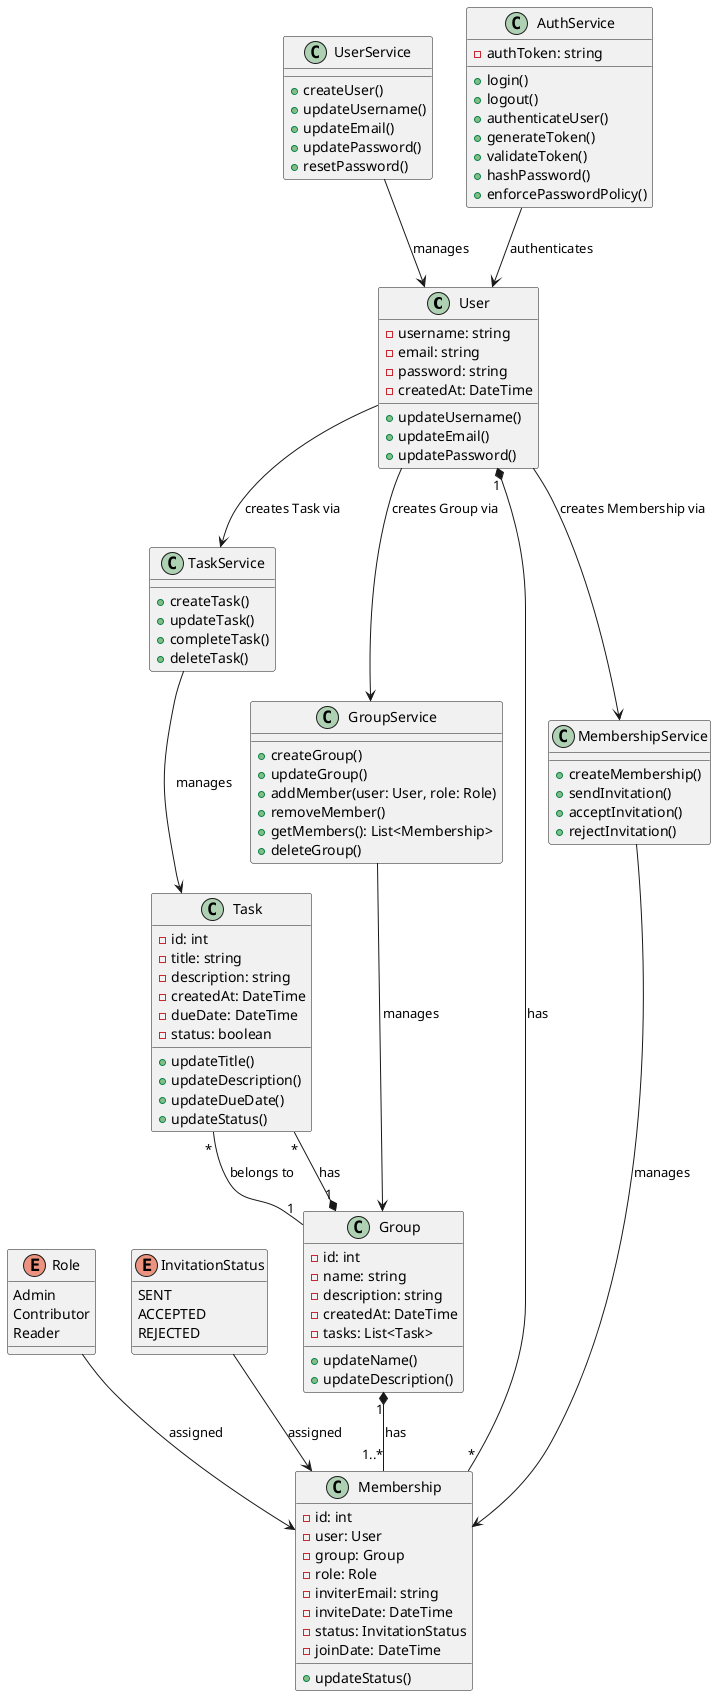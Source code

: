 @startuml

class User {
	- username: string
	- email: string
	- password: string
	- createdAt: DateTime
'-------------------------------
	+ updateUsername()
	+ updateEmail()
	+ updatePassword()
}

class UserService {
        + createUser()
        + updateUsername()
        + updateEmail()
        + updatePassword()
        + resetPassword()
}

class Task {
	- id: int
	- title: string
	- description: string
	- createdAt: DateTime
	- dueDate: DateTime
	- status: boolean
'--------------------------------
	+ updateTitle()
	+ updateDescription()
	+ updateDueDate()
	+ updateStatus()
}

class TaskService {
        + createTask()
        + updateTask()
        + completeTask()
        + deleteTask()
}

class Group {
	- id: int
	- name: string
	- description: string
	- createdAt: DateTime
	- tasks: List<Task>
'---------------------------------
	+ updateName()
	+ updateDescription()
}

class GroupService {
	+ createGroup()
	+ updateGroup()
	+ addMember(user: User, role: Role)
	+ removeMember()
	+ getMembers(): List<Membership>
	+ deleteGroup()
}

class Membership {
	- id: int
	- user: User
	- group: Group
	- role: Role
	- inviterEmail: string
	- inviteDate: DateTime
	- status: InvitationStatus
	- joinDate: DateTime
'---------------------------------
	+ updateStatus()
}

class MembershipService {
	+ createMembership()
	+ sendInvitation()
	+ acceptInvitation()
	+ rejectInvitation()
}

class AuthService {
	- authToken: string
'---------------------------------
	+ login()
	+ logout()
	+ authenticateUser()
	+ generateToken()
	+ validateToken()
	+ hashPassword()
	+ enforcePasswordPolicy()
}

enum Role {
        Admin
        Contributor
        Reader
}

enum InvitationStatus {
        SENT
        ACCEPTED
        REJECTED
}

User --> TaskService: creates Task via
User --> GroupService: creates Group via
User --> MembershipService: creates Membership via
User "1" *-- "*" Membership: has
AuthService --> User: authenticates
UserService --> User: manages

TaskService --> Task: manages
Task "*" -- "1" Group: belongs to

GroupService --> Group: manages
Group "1" *-- "1..*" Membership: has
Group "1" *-- "*" Task: has

MembershipService --> Membership: manages
Role --> Membership: assigned
InvitationStatus --> Membership: assigned

@enduml
